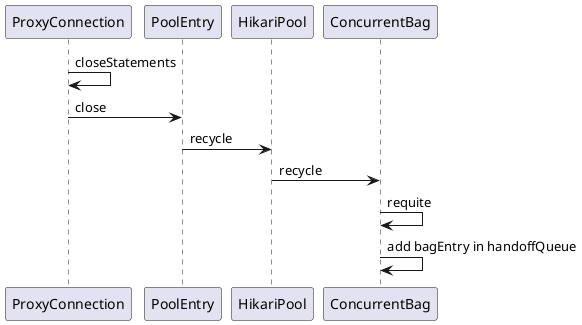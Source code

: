@startuml
ProxyConnection -> ProxyConnection:closeStatements
ProxyConnection -> PoolEntry: close
PoolEntry -> HikariPool: recycle
HikariPool -> ConcurrentBag: recycle
ConcurrentBag -> ConcurrentBag:requite
ConcurrentBag -> ConcurrentBag:add bagEntry in handoffQueue
@enduml
